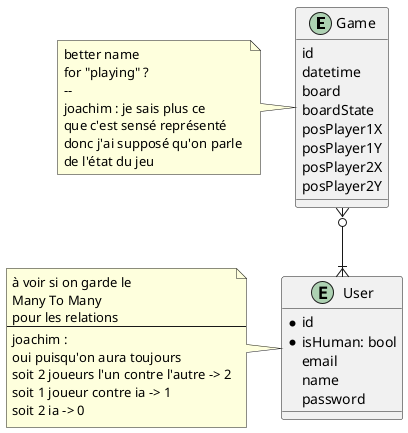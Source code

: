 @startuml database


entity Game{
    id
    datetime
    board 
    boardState
    posPlayer1X
    posPlayer1Y
    posPlayer2X
    posPlayer2Y
}
note left
better name 
for "playing" ?
-- 
joachim : je sais plus ce 
que c'est sensé représenté
donc j'ai supposé qu'on parle 
de l'état du jeu
endnote

entity User{
    *id 
    *isHuman: bool
    email
    name 
    password
    
}


Game }o--|{ User
note left
à voir si on garde le
Many To Many
pour les relations
--
joachim :
oui puisqu'on aura toujours 
soit 2 joueurs l'un contre l'autre -> 2
soit 1 joueur contre ia -> 1
soit 2 ia -> 0
end note

@enduml